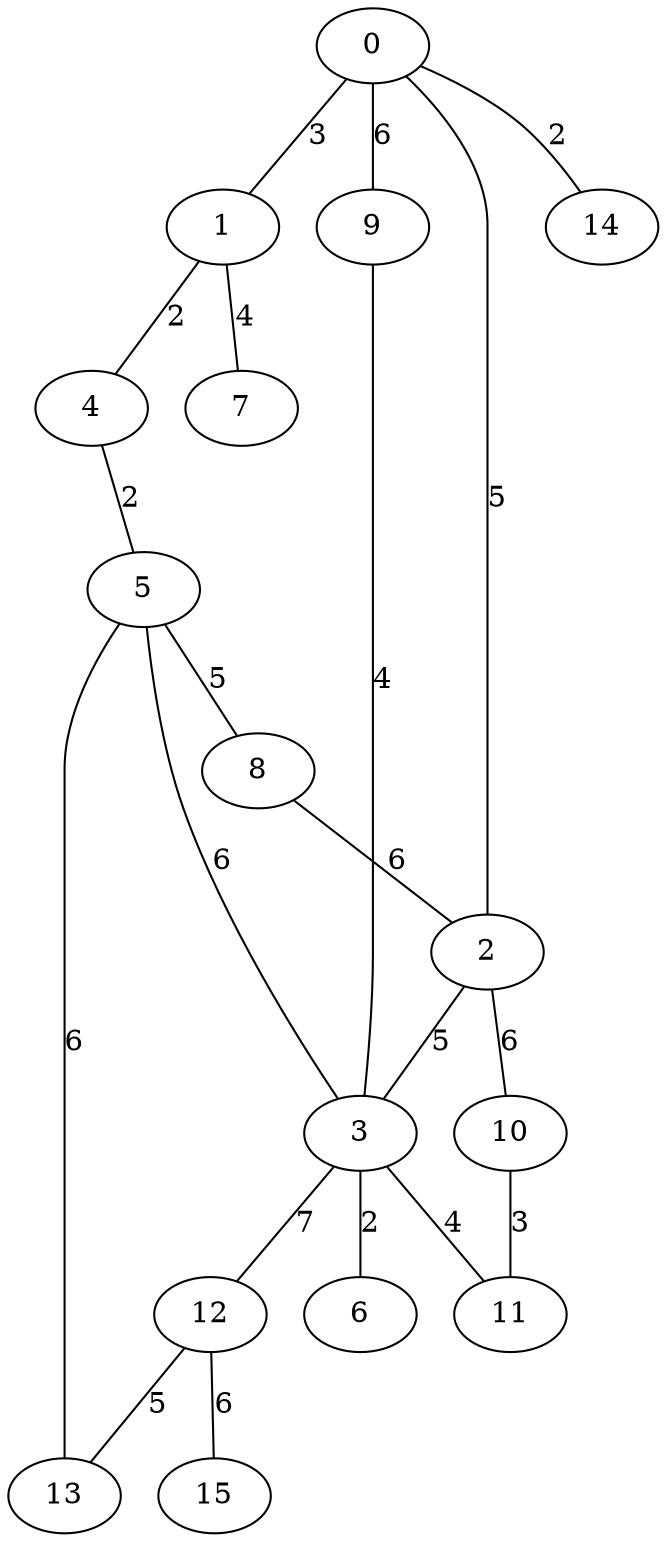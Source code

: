 graph g {
  0 [ habit = 6, size = 125, x = 4, y = 4 ]
  1 [ habit = 9, size = 489, x = 3, y = 3 ]
  2 [ habit = 10, size = 359, x = 7, y = 3 ]
  3 [ habit = 2, size = 110, x = 8, y = 5 ]
  4 [ habit = 9, size = 409, x = 4, y = 2 ]
  5 [ habit = 10, size = 248, x = 6, y = 4 ]
  6 [ base = 1, habit = 5, size = 336, x = 10, y = 5 ]
  7 [ habit = 7, size = 312, x = 1, y = 1 ]
  8 [ habit = 1, size = 396, x = 6, y = 1 ]
  9 [ habit = 9, size = 419, x = 6, y = 6 ]
  10 [ base = 2, habit = 1, size = 126, x = 9, y = 1 ]
  11 [ habit = 10, size = 382, x = 10, y = 3 ]
  12 [ habit = 5, size = 451, x = 8, y = 8 ]
  13 [ habit = 9, size = 256, x = 6, y = 7 ]
  14 [ habit = 1, size = 410, x = 2, y = 5 ]
  15 [ habit = 7, size = 145, x = 10, y = 10 ]

  0 -- 1 [ label = 3, weight = 3 ]
  0 -- 2 [ label = 5, weight = 5 ]
  0 -- 14 [ label = 2, weight = 2 ]
  0 -- 9 [ label = 6, weight = 6 ]
  1 -- 4 [ label = 2, weight = 2 ]
  1 -- 7 [ label = 4, weight = 4 ]
  2 -- 10 [ label = 6, weight = 6 ]
  2 -- 3 [ label = 5, weight = 5 ]
  3 -- 6 [ label = 2, weight = 2 ]
  3 -- 12 [ label = 7, weight = 7 ]
  3 -- 11 [ label = 4, weight = 4 ]
  3 -- 5 [ label = 6, weight = 6 ]
  4 -- 5 [ label = 2, weight = 2 ]
  5 -- 8 [ label = 5, weight = 5 ]
  8 -- 2 [ label = 6, weight = 6 ]
  9 -- 3 [ label = 4, weight = 4 ]
  10 -- 11 [ label = 3, weight = 3 ]
  12 -- 13 [ label = 5, weight = 5 ]
  12 -- 15 [ label = 6, weight = 6 ]
  13 -- 5 [ label = 6, weight = 6 ]
}
